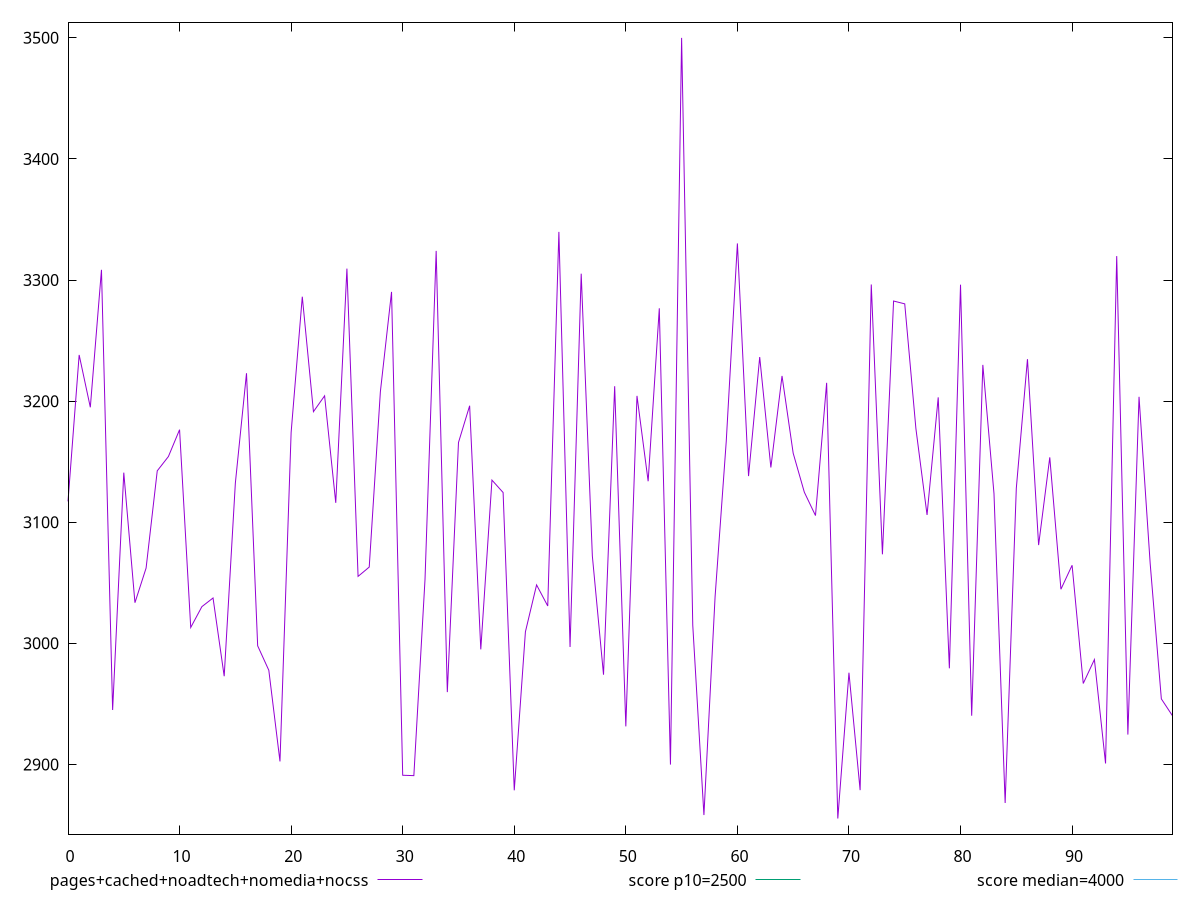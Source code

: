 reset

$pagesCachedNoadtechNomediaNocss <<EOF
0 3117.242
1 3238.1639999999998
2 3194.938000000001
3 3308.4526999999994
4 2944.9599999999996
5 3140.9539999999997
6 3033.566499999999
7 3062.1740000000004
8 3142.468499999999
9 3154.279999999999
10 3176.4455
11 3013.0999999999995
12 3030.310449999999
13 3037.4699999999984
14 2972.8704999999986
15 3132.3144999999995
16 3223.0510000000004
17 2997.983000000001
18 2977.76
19 2902.5099999999998
20 3174.1985000000004
21 3286.2644999999993
22 3191.3280000000004
23 3204.3899999999994
24 3116.033000000001
25 3309.4560999999994
26 3055.316
27 3063.0000000000005
28 3207.8520000000008
29 3290.2380999999987
30 2891.084
31 2890.769500000001
32 3052.834999999999
33 3324.0681
34 2959.7600000000007
35 3165.858499999999
36 3196.225999999999
37 2995.0509999999986
38 3134.812000000001
39 3124.55
40 2878.644
41 3009.5600000000004
42 3048.2655000000004
43 3030.870000000001
44 3339.793999999999
45 2997.0124999999994
46 3305.2402
47 3072.0644999999995
48 2974.109999999999
49 3212.319499999999
50 2931.4317499999997
51 3204.3669999999993
52 3133.8685
53 3276.6710000000003
54 2899.9154000000003
55 3499.9580000000005
56 3014.92
57 2858.2235000000005
58 3038.3999999999996
59 3166.665499999999
60 3330.2544
61 3138.1399999999994
62 3236.4099999999994
63 3145.2355000000002
64 3220.8207000000007
65 3157.033000000001
66 3124.8205
67 3105.537450000001
68 3215.1490000000003
69 2855.359500000001
70 2975.7505
71 2878.787500000001
72 3296.35405
73 3073.539999999999
74 3282.6909999999993
75 3280.350999999999
76 3177.397800000001
77 3106.0599999999995
78 3203.1459999999997
79 2979.369999999999
80 3296.1903999999995
81 2940.2299999999996
82 3229.962999999999
83 3123.629
84 2868.204999999999
85 3128.0035
86 3234.683000000002
87 3081.152249999999
88 3153.595999999999
89 3044.689999999999
90 3064.4880000000003
91 2966.8700000000003
92 2986.6335000000004
93 2900.8249999999994
94 3319.788200000001
95 2924.6799999999994
96 3203.6039999999994
97 3065.887000000001
98 2954.15095
99 2940.17
EOF

set key outside below
set xrange [0:99]
set yrange [2842.467530000001:3512.8499700000007]
set trange [2842.467530000001:3512.8499700000007]
set terminal svg size 640, 500 enhanced background rgb 'white'
set output "report_00009_2021-02-08T22-37-41.559Z/largest-contentful-paint/comparison/line/4_vs_5.svg"

plot $pagesCachedNoadtechNomediaNocss title "pages+cached+noadtech+nomedia+nocss" with line, \
     2500 title "score p10=2500", \
     4000 title "score median=4000"

reset

